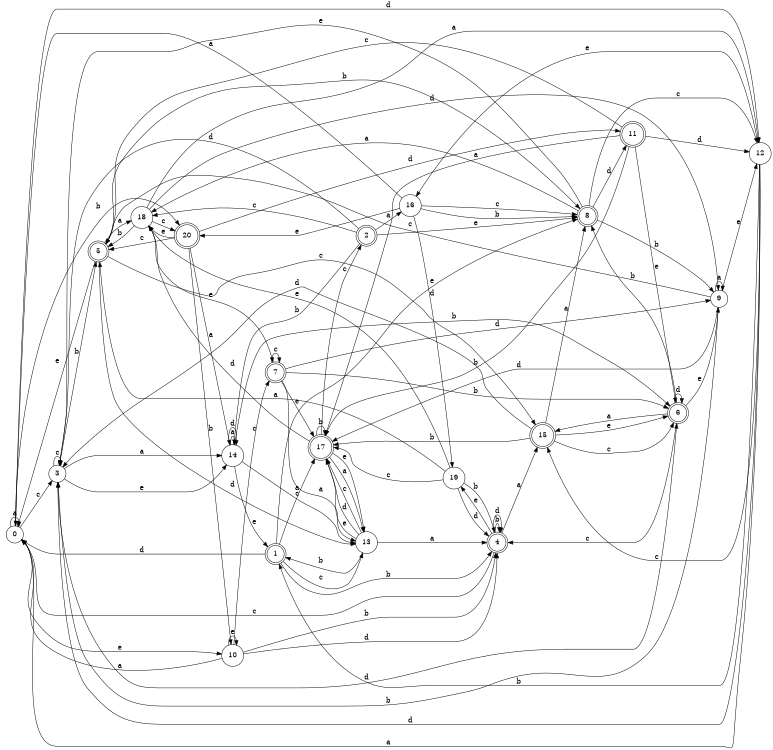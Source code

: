 digraph n17_4 {
__start0 [label="" shape="none"];

rankdir=LR;
size="8,5";

s0 [style="filled", color="black", fillcolor="white" shape="circle", label="0"];
s1 [style="rounded,filled", color="black", fillcolor="white" shape="doublecircle", label="1"];
s2 [style="rounded,filled", color="black", fillcolor="white" shape="doublecircle", label="2"];
s3 [style="filled", color="black", fillcolor="white" shape="circle", label="3"];
s4 [style="rounded,filled", color="black", fillcolor="white" shape="doublecircle", label="4"];
s5 [style="rounded,filled", color="black", fillcolor="white" shape="doublecircle", label="5"];
s6 [style="rounded,filled", color="black", fillcolor="white" shape="doublecircle", label="6"];
s7 [style="rounded,filled", color="black", fillcolor="white" shape="doublecircle", label="7"];
s8 [style="rounded,filled", color="black", fillcolor="white" shape="doublecircle", label="8"];
s9 [style="filled", color="black", fillcolor="white" shape="circle", label="9"];
s10 [style="filled", color="black", fillcolor="white" shape="circle", label="10"];
s11 [style="rounded,filled", color="black", fillcolor="white" shape="doublecircle", label="11"];
s12 [style="filled", color="black", fillcolor="white" shape="circle", label="12"];
s13 [style="filled", color="black", fillcolor="white" shape="circle", label="13"];
s14 [style="filled", color="black", fillcolor="white" shape="circle", label="14"];
s15 [style="rounded,filled", color="black", fillcolor="white" shape="doublecircle", label="15"];
s16 [style="filled", color="black", fillcolor="white" shape="circle", label="16"];
s17 [style="rounded,filled", color="black", fillcolor="white" shape="doublecircle", label="17"];
s18 [style="filled", color="black", fillcolor="white" shape="circle", label="18"];
s19 [style="filled", color="black", fillcolor="white" shape="circle", label="19"];
s20 [style="rounded,filled", color="black", fillcolor="white" shape="doublecircle", label="20"];
s0 -> s0 [label="a"];
s0 -> s20 [label="b"];
s0 -> s3 [label="c"];
s0 -> s12 [label="d"];
s0 -> s10 [label="e"];
s1 -> s17 [label="a"];
s1 -> s4 [label="b"];
s1 -> s13 [label="c"];
s1 -> s0 [label="d"];
s1 -> s8 [label="e"];
s2 -> s16 [label="a"];
s2 -> s14 [label="b"];
s2 -> s18 [label="c"];
s2 -> s3 [label="d"];
s2 -> s8 [label="e"];
s3 -> s14 [label="a"];
s3 -> s5 [label="b"];
s3 -> s3 [label="c"];
s3 -> s6 [label="d"];
s3 -> s14 [label="e"];
s4 -> s15 [label="a"];
s4 -> s4 [label="b"];
s4 -> s0 [label="c"];
s4 -> s4 [label="d"];
s4 -> s19 [label="e"];
s5 -> s18 [label="a"];
s5 -> s8 [label="b"];
s5 -> s15 [label="c"];
s5 -> s13 [label="d"];
s5 -> s0 [label="e"];
s6 -> s15 [label="a"];
s6 -> s8 [label="b"];
s6 -> s4 [label="c"];
s6 -> s6 [label="d"];
s6 -> s9 [label="e"];
s7 -> s13 [label="a"];
s7 -> s6 [label="b"];
s7 -> s7 [label="c"];
s7 -> s9 [label="d"];
s7 -> s17 [label="e"];
s8 -> s18 [label="a"];
s8 -> s9 [label="b"];
s8 -> s12 [label="c"];
s8 -> s11 [label="d"];
s8 -> s3 [label="e"];
s9 -> s9 [label="a"];
s9 -> s3 [label="b"];
s9 -> s5 [label="c"];
s9 -> s17 [label="d"];
s9 -> s12 [label="e"];
s10 -> s0 [label="a"];
s10 -> s4 [label="b"];
s10 -> s7 [label="c"];
s10 -> s4 [label="d"];
s10 -> s10 [label="e"];
s11 -> s17 [label="a"];
s11 -> s17 [label="b"];
s11 -> s5 [label="c"];
s11 -> s12 [label="d"];
s11 -> s6 [label="e"];
s12 -> s0 [label="a"];
s12 -> s1 [label="b"];
s12 -> s15 [label="c"];
s12 -> s3 [label="d"];
s12 -> s16 [label="e"];
s13 -> s4 [label="a"];
s13 -> s1 [label="b"];
s13 -> s17 [label="c"];
s13 -> s17 [label="d"];
s13 -> s17 [label="e"];
s14 -> s14 [label="a"];
s14 -> s6 [label="b"];
s14 -> s13 [label="c"];
s14 -> s14 [label="d"];
s14 -> s1 [label="e"];
s15 -> s8 [label="a"];
s15 -> s17 [label="b"];
s15 -> s6 [label="c"];
s15 -> s3 [label="d"];
s15 -> s6 [label="e"];
s16 -> s0 [label="a"];
s16 -> s8 [label="b"];
s16 -> s8 [label="c"];
s16 -> s19 [label="d"];
s16 -> s20 [label="e"];
s17 -> s13 [label="a"];
s17 -> s17 [label="b"];
s17 -> s2 [label="c"];
s17 -> s18 [label="d"];
s17 -> s13 [label="e"];
s18 -> s12 [label="a"];
s18 -> s5 [label="b"];
s18 -> s20 [label="c"];
s18 -> s9 [label="d"];
s18 -> s7 [label="e"];
s19 -> s5 [label="a"];
s19 -> s4 [label="b"];
s19 -> s17 [label="c"];
s19 -> s4 [label="d"];
s19 -> s18 [label="e"];
s20 -> s14 [label="a"];
s20 -> s10 [label="b"];
s20 -> s5 [label="c"];
s20 -> s11 [label="d"];
s20 -> s18 [label="e"];

}
